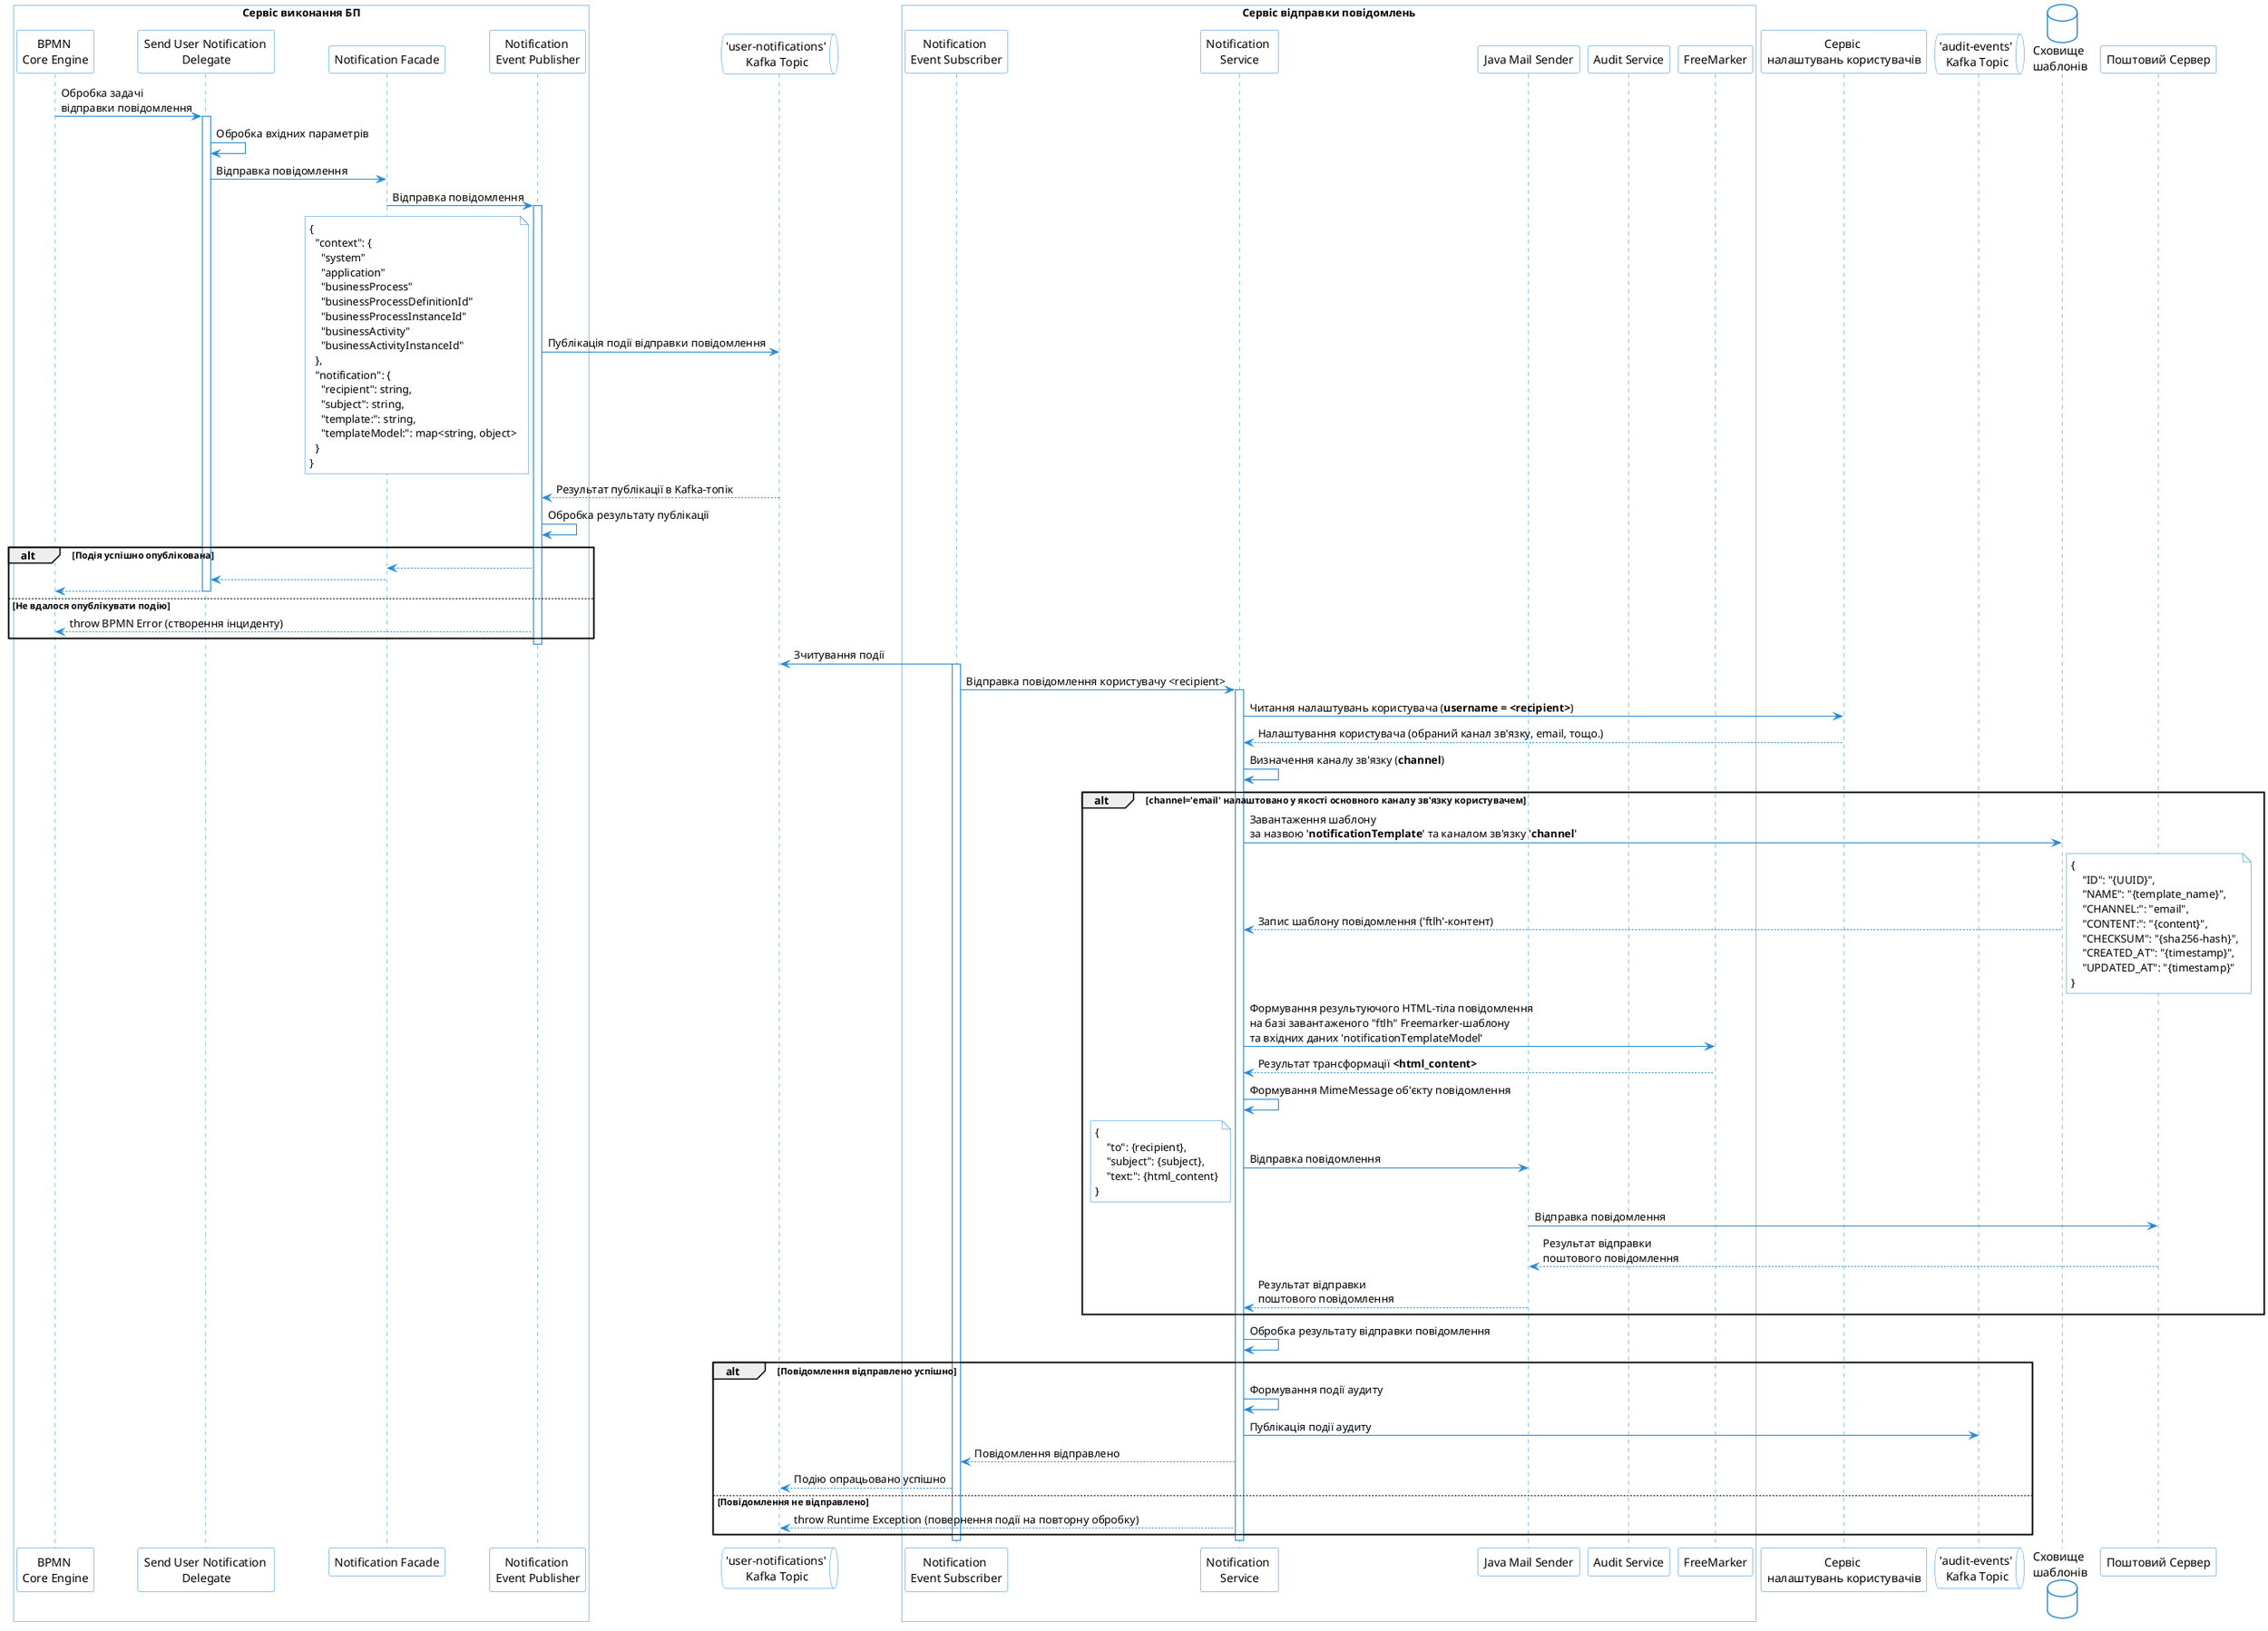 @startuml
skinparam shadowing false
skinparam DatabaseBackgroundColor white
skinparam DatabaseBorderColor #2688d4
skinparam QueueBackgroundColor white
skinparam QueueBorderColor #2688d4
skinparam NoteBackgroundColor white
skinparam NoteBorderColor #2688d4
skinparam sequence {
    ArrowColor #2688d4
    ActorBorderColor #2688d4
    LifeLineBorderColor #2688d4
    ParticipantBorderColor #2688d4
    ParticipantBackgroundColor white
    BoxBorderColor #2688d4
    BoxBackgroundColor white
}

box "Сервіс виконання БП"
    participant "BPMN \nCore Engine" as engine
    participant "Send User Notification \nDelegate" as send_notification_delegate
    participant "Notification Facade" as notification_facade
    participant "Notification \nEvent Publisher" as notification_kafka_publisher
end box

queue "'user-notifications'\n Kafka Topic" as user_notifications_kafka_topic

box "Сервіс відправки повідомлень"
  participant "Notification \nEvent Subscriber" as notification_kafka_subscriber
  participant "Notification \nService" as notification_service
  participant "Java Mail Sender" as email_sender
  participant "Audit Service" as audit_service
  participant "FreeMarker" as freemarker_processor
end box

participant "Сервіс \nналаштувань користувачів" as user_settings_service

queue "'audit-events'\n Kafka Topic" as audit_events_kafka_topic

database "Сховище \nшаблонів" as template_db

participant "Поштовий Сервер" as mail_server

engine -> send_notification_delegate: Обробка задачі \nвідправки повідомлення
activate send_notification_delegate
  send_notification_delegate -> send_notification_delegate: Обробка вхідних параметрів
  send_notification_delegate -> notification_facade: Відправка повідомлення
  notification_facade -> notification_kafka_publisher: Відправка повідомлення
  activate notification_kafka_publisher
  notification_kafka_publisher -> user_notifications_kafka_topic: Публікація події відправки повідомлення
    note left
      {
        "context": {
          "system"
          "application"
          "businessProcess"
          "businessProcessDefinitionId"
          "businessProcessInstanceId"
          "businessActivity"
          "businessActivityInstanceId"
        },
        "notification": {
          "recipient": string,
          "subject": string,
          "template:": string,
          "templateModel:": map<string, object>
        }
      }
    end note
  user_notifications_kafka_topic --> notification_kafka_publisher: Результат публікації в Kafka-топік
  notification_kafka_publisher -> notification_kafka_publisher: Обробка результату публікації

  alt Подія успішно опублікована
    notification_kafka_publisher --> notification_facade
    notification_facade --> send_notification_delegate
    send_notification_delegate --> engine
  deactivate send_notification_delegate
else Не вдалося опублікувати подію
notification_kafka_publisher --> engine: throw BPMN Error (створення інциденту)
end
deactivate notification_kafka_publisher
  notification_kafka_subscriber -> user_notifications_kafka_topic: Зчитування події
activate notification_kafka_subscriber
notification_kafka_subscriber -> notification_service: Відправка повідомлення користувачу <recipient>
activate notification_service
  notification_service -> user_settings_service: Читання налаштувань користувача (**username = <recipient>**)
  user_settings_service --> notification_service: Налаштування користувача (обраний канал зв'язку, email, тощо.)
  notification_service -> notification_service: Визначення каналу зв'язку (**channel**)

  alt channel='email' налаштовано у якості основного каналу зв'язку користувачем
    notification_service -> template_db: Завантаження шаблону \nза назвою '**notificationTemplate**' та каналом зв'язку '**channel**'
    template_db --> notification_service: Запис шаблону повідомлення ('ftlh'-контент)
      note right
        {
            "ID": "{UUID}",
            "NAME": "{template_name}",
            "CHANNEL:": "email",
            "CONTENT:": "{content}",
            "CHECKSUM": "{sha256-hash}",
            "CREATED_AT": "{timestamp}",
            "UPDATED_AT": "{timestamp}"
        }
      end note
    notification_service -> freemarker_processor: Формування результуючого HTML-тіла повідомлення \nна базі завантаженого "ftlh" Freemarker-шаблону \nта вхідних даних 'notificationTemplateModel'
    freemarker_processor --> notification_service: Результат трансформації **<html_content>**
    notification_service -> notification_service: Формування MimeMessage об'єкту повідомлення
    notification_service -> email_sender: Відправка повідомлення
      note left
        {
            "to": {recipient},
            "subject": {subject},
            "text:": {html_content}
        }
      end note
    email_sender -> mail_server: Відправка повідомлення
    mail_server --> email_sender: Результат відправки \nпоштового повідомлення
    email_sender --> notification_service: Результат відправки \nпоштового повідомлення
  end
  notification_service -> notification_service: Обробка результату відправки повідомлення

  alt Повідомлення відправлено успішно
    notification_service -> notification_service: Формування події аудиту
    notification_service -> audit_events_kafka_topic: Публікація події аудиту
    notification_service --> notification_kafka_subscriber: Повідомлення відправлено
    notification_kafka_subscriber --> user_notifications_kafka_topic: Подію опрацьовано успішно
  else Повідомлення не відправлено
    notification_service --> user_notifications_kafka_topic: throw Runtime Exception (повернення події на повторну обробку)
  end
deactivate notification_service
deactivate notification_kafka_subscriber
@enduml